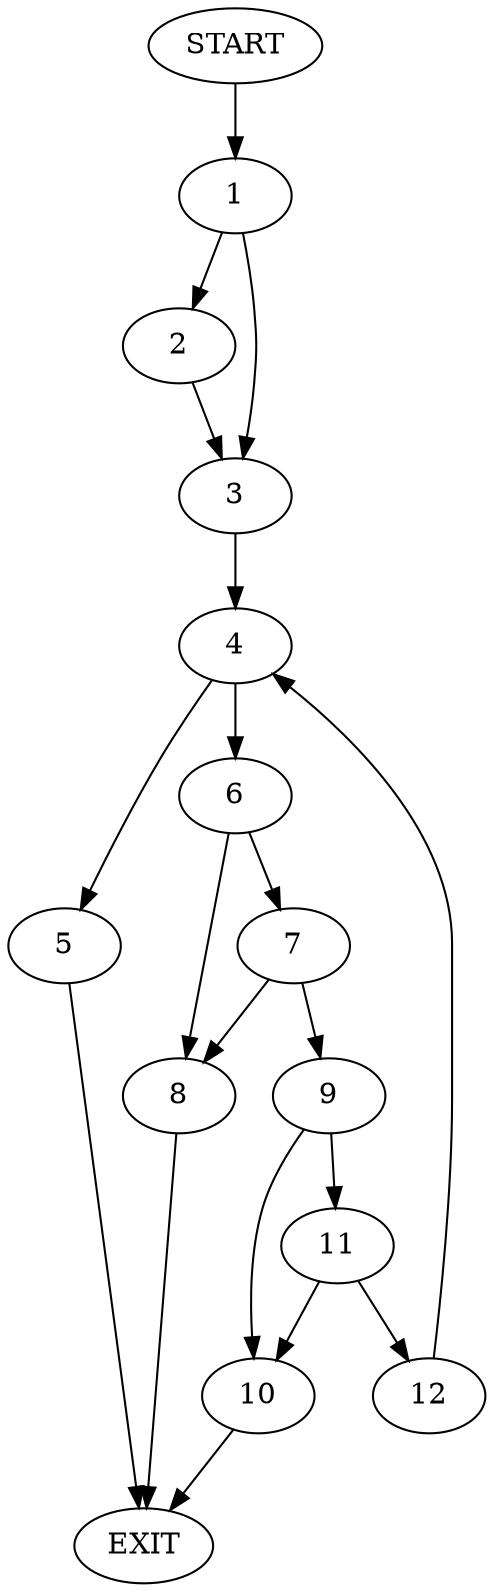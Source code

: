 digraph {
0 [label="START"]
13 [label="EXIT"]
0 -> 1
1 -> 2
1 -> 3
2 -> 3
3 -> 4
4 -> 5
4 -> 6
6 -> 7
6 -> 8
5 -> 13
7 -> 9
7 -> 8
8 -> 13
9 -> 10
9 -> 11
10 -> 13
11 -> 10
11 -> 12
12 -> 4
}
